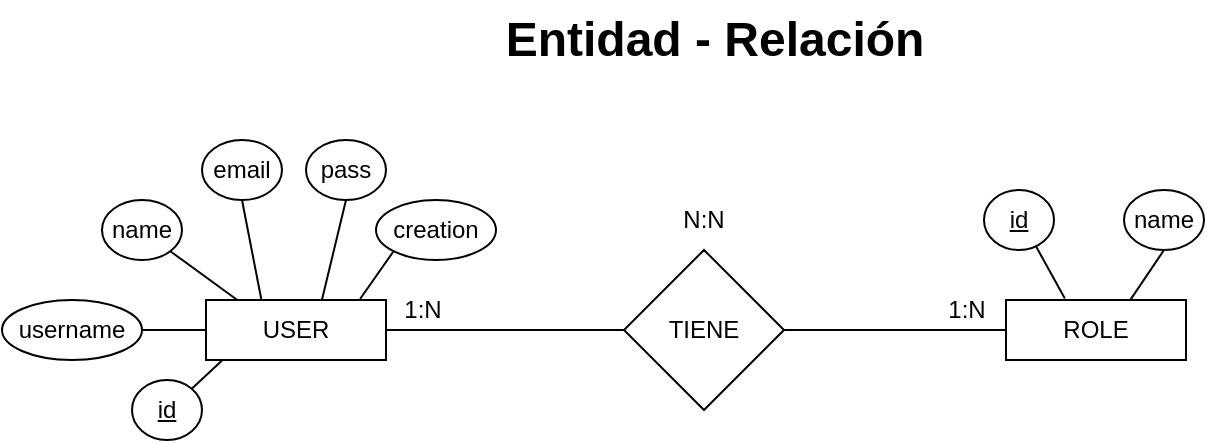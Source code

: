 <mxfile version="24.4.0" type="device">
  <diagram name="Page-1" id="85LlPm5NTsddjtxOCZoO">
    <mxGraphModel dx="989" dy="1683" grid="1" gridSize="10" guides="1" tooltips="1" connect="1" arrows="1" fold="1" page="1" pageScale="1" pageWidth="827" pageHeight="1169" math="0" shadow="0">
      <root>
        <mxCell id="0" />
        <mxCell id="1" parent="0" />
        <mxCell id="avErS7YOe01T9doSIqRB-18" style="rounded=0;orthogonalLoop=1;jettySize=auto;html=1;exitX=1;exitY=0.5;exitDx=0;exitDy=0;entryX=0;entryY=0.5;entryDx=0;entryDy=0;endArrow=none;endFill=0;" parent="1" source="avErS7YOe01T9doSIqRB-1" target="avErS7YOe01T9doSIqRB-27" edge="1">
          <mxGeometry relative="1" as="geometry">
            <mxPoint x="314" y="105" as="targetPoint" />
          </mxGeometry>
        </mxCell>
        <mxCell id="avErS7YOe01T9doSIqRB-1" value="USER" style="rounded=0;whiteSpace=wrap;html=1;" parent="1" vertex="1">
          <mxGeometry x="111" y="90" width="90" height="30" as="geometry" />
        </mxCell>
        <mxCell id="avErS7YOe01T9doSIqRB-2" value="id" style="ellipse;whiteSpace=wrap;html=1;fontStyle=4" parent="1" vertex="1">
          <mxGeometry x="74" y="130" width="35" height="30" as="geometry" />
        </mxCell>
        <mxCell id="avErS7YOe01T9doSIqRB-3" style="rounded=0;orthogonalLoop=1;jettySize=auto;html=1;exitX=1;exitY=0;exitDx=0;exitDy=0;entryX=0.089;entryY=1.007;entryDx=0;entryDy=0;endArrow=none;endFill=0;entryPerimeter=0;" parent="1" source="avErS7YOe01T9doSIqRB-2" target="avErS7YOe01T9doSIqRB-1" edge="1">
          <mxGeometry relative="1" as="geometry">
            <mxPoint x="108.41" y="137.41" as="sourcePoint" />
          </mxGeometry>
        </mxCell>
        <mxCell id="avErS7YOe01T9doSIqRB-6" style="rounded=0;orthogonalLoop=1;jettySize=auto;html=1;exitX=1;exitY=0.5;exitDx=0;exitDy=0;entryX=0;entryY=0.5;entryDx=0;entryDy=0;endArrow=none;endFill=0;" parent="1" source="avErS7YOe01T9doSIqRB-5" target="avErS7YOe01T9doSIqRB-1" edge="1">
          <mxGeometry relative="1" as="geometry" />
        </mxCell>
        <mxCell id="avErS7YOe01T9doSIqRB-5" value="username" style="ellipse;whiteSpace=wrap;html=1;fontStyle=0" parent="1" vertex="1">
          <mxGeometry x="9" y="90" width="70" height="30" as="geometry" />
        </mxCell>
        <mxCell id="avErS7YOe01T9doSIqRB-8" style="rounded=0;orthogonalLoop=1;jettySize=auto;html=1;exitX=1;exitY=1;exitDx=0;exitDy=0;entryX=0.174;entryY=-0.001;entryDx=0;entryDy=0;endArrow=none;endFill=0;entryPerimeter=0;" parent="1" source="avErS7YOe01T9doSIqRB-7" target="avErS7YOe01T9doSIqRB-1" edge="1">
          <mxGeometry relative="1" as="geometry" />
        </mxCell>
        <mxCell id="avErS7YOe01T9doSIqRB-7" value="name" style="ellipse;whiteSpace=wrap;html=1;fontStyle=0" parent="1" vertex="1">
          <mxGeometry x="59" y="40" width="40" height="30" as="geometry" />
        </mxCell>
        <mxCell id="avErS7YOe01T9doSIqRB-10" style="rounded=0;orthogonalLoop=1;jettySize=auto;html=1;exitX=0.5;exitY=1;exitDx=0;exitDy=0;entryX=0.308;entryY=-0.001;entryDx=0;entryDy=0;endArrow=none;endFill=0;entryPerimeter=0;" parent="1" source="avErS7YOe01T9doSIqRB-9" target="avErS7YOe01T9doSIqRB-1" edge="1">
          <mxGeometry relative="1" as="geometry" />
        </mxCell>
        <mxCell id="avErS7YOe01T9doSIqRB-9" value="email" style="ellipse;whiteSpace=wrap;html=1;fontStyle=0" parent="1" vertex="1">
          <mxGeometry x="109" y="10" width="40" height="30" as="geometry" />
        </mxCell>
        <mxCell id="avErS7YOe01T9doSIqRB-11" value="creation" style="ellipse;whiteSpace=wrap;html=1;fontStyle=0" parent="1" vertex="1">
          <mxGeometry x="196" y="40" width="60" height="30" as="geometry" />
        </mxCell>
        <mxCell id="avErS7YOe01T9doSIqRB-13" value="pass" style="ellipse;whiteSpace=wrap;html=1;fontStyle=0" parent="1" vertex="1">
          <mxGeometry x="161" y="10" width="40" height="30" as="geometry" />
        </mxCell>
        <mxCell id="avErS7YOe01T9doSIqRB-14" style="rounded=0;orthogonalLoop=1;jettySize=auto;html=1;exitX=0.5;exitY=1;exitDx=0;exitDy=0;entryX=0.644;entryY=0;entryDx=0;entryDy=0;entryPerimeter=0;endArrow=none;endFill=0;" parent="1" source="avErS7YOe01T9doSIqRB-13" target="avErS7YOe01T9doSIqRB-1" edge="1">
          <mxGeometry relative="1" as="geometry" />
        </mxCell>
        <mxCell id="avErS7YOe01T9doSIqRB-16" value="ROLE" style="rounded=0;whiteSpace=wrap;html=1;" parent="1" vertex="1">
          <mxGeometry x="511" y="90" width="90" height="30" as="geometry" />
        </mxCell>
        <mxCell id="avErS7YOe01T9doSIqRB-26" style="rounded=0;orthogonalLoop=1;jettySize=auto;html=1;exitX=1;exitY=0.5;exitDx=0;exitDy=0;entryX=0;entryY=0.5;entryDx=0;entryDy=0;endArrow=none;endFill=0;" parent="1" source="avErS7YOe01T9doSIqRB-27" target="avErS7YOe01T9doSIqRB-16" edge="1">
          <mxGeometry relative="1" as="geometry">
            <mxPoint x="424" y="105" as="sourcePoint" />
          </mxGeometry>
        </mxCell>
        <mxCell id="avErS7YOe01T9doSIqRB-21" style="rounded=0;orthogonalLoop=1;jettySize=auto;html=1;exitX=0;exitY=1;exitDx=0;exitDy=0;entryX=0.856;entryY=-0.016;entryDx=0;entryDy=0;entryPerimeter=0;endArrow=none;endFill=0;" parent="1" source="avErS7YOe01T9doSIqRB-11" target="avErS7YOe01T9doSIqRB-1" edge="1">
          <mxGeometry relative="1" as="geometry" />
        </mxCell>
        <mxCell id="avErS7YOe01T9doSIqRB-27" value="TIENE" style="rhombus;whiteSpace=wrap;html=1;" parent="1" vertex="1">
          <mxGeometry x="320" y="65" width="80" height="80" as="geometry" />
        </mxCell>
        <mxCell id="avErS7YOe01T9doSIqRB-28" value="id" style="ellipse;whiteSpace=wrap;html=1;fontStyle=4" parent="1" vertex="1">
          <mxGeometry x="500" y="35" width="35" height="30" as="geometry" />
        </mxCell>
        <mxCell id="avErS7YOe01T9doSIqRB-29" style="rounded=0;orthogonalLoop=1;jettySize=auto;html=1;exitX=0.744;exitY=0.941;exitDx=0;exitDy=0;entryX=0.327;entryY=-0.024;entryDx=0;entryDy=0;entryPerimeter=0;endArrow=none;endFill=0;exitPerimeter=0;" parent="1" source="avErS7YOe01T9doSIqRB-28" target="avErS7YOe01T9doSIqRB-16" edge="1">
          <mxGeometry relative="1" as="geometry" />
        </mxCell>
        <mxCell id="avErS7YOe01T9doSIqRB-31" value="name" style="ellipse;whiteSpace=wrap;html=1;fontStyle=0" parent="1" vertex="1">
          <mxGeometry x="570" y="35" width="40" height="30" as="geometry" />
        </mxCell>
        <mxCell id="avErS7YOe01T9doSIqRB-32" style="rounded=0;orthogonalLoop=1;jettySize=auto;html=1;exitX=0.5;exitY=1;exitDx=0;exitDy=0;entryX=0.689;entryY=0.007;entryDx=0;entryDy=0;entryPerimeter=0;endArrow=none;endFill=0;" parent="1" source="avErS7YOe01T9doSIqRB-31" target="avErS7YOe01T9doSIqRB-16" edge="1">
          <mxGeometry relative="1" as="geometry" />
        </mxCell>
        <mxCell id="avErS7YOe01T9doSIqRB-33" value="Entidad - Relación" style="text;strokeColor=none;fillColor=none;html=1;fontSize=24;fontStyle=1;verticalAlign=middle;align=center;" parent="1" vertex="1">
          <mxGeometry x="230" y="-60" width="270" height="40" as="geometry" />
        </mxCell>
        <mxCell id="avErS7YOe01T9doSIqRB-34" value="N:N" style="text;html=1;align=center;verticalAlign=middle;whiteSpace=wrap;rounded=0;" parent="1" vertex="1">
          <mxGeometry x="330" y="35" width="60" height="30" as="geometry" />
        </mxCell>
        <mxCell id="1L0o_GgkTz0WqZnu1IG--1" value="1:N" style="text;html=1;align=center;verticalAlign=middle;resizable=0;points=[];autosize=1;strokeColor=none;fillColor=none;" vertex="1" parent="1">
          <mxGeometry x="199" y="80" width="40" height="30" as="geometry" />
        </mxCell>
        <mxCell id="1L0o_GgkTz0WqZnu1IG--2" value="1:N" style="text;html=1;align=center;verticalAlign=middle;resizable=0;points=[];autosize=1;strokeColor=none;fillColor=none;" vertex="1" parent="1">
          <mxGeometry x="471" y="80" width="40" height="30" as="geometry" />
        </mxCell>
      </root>
    </mxGraphModel>
  </diagram>
</mxfile>
